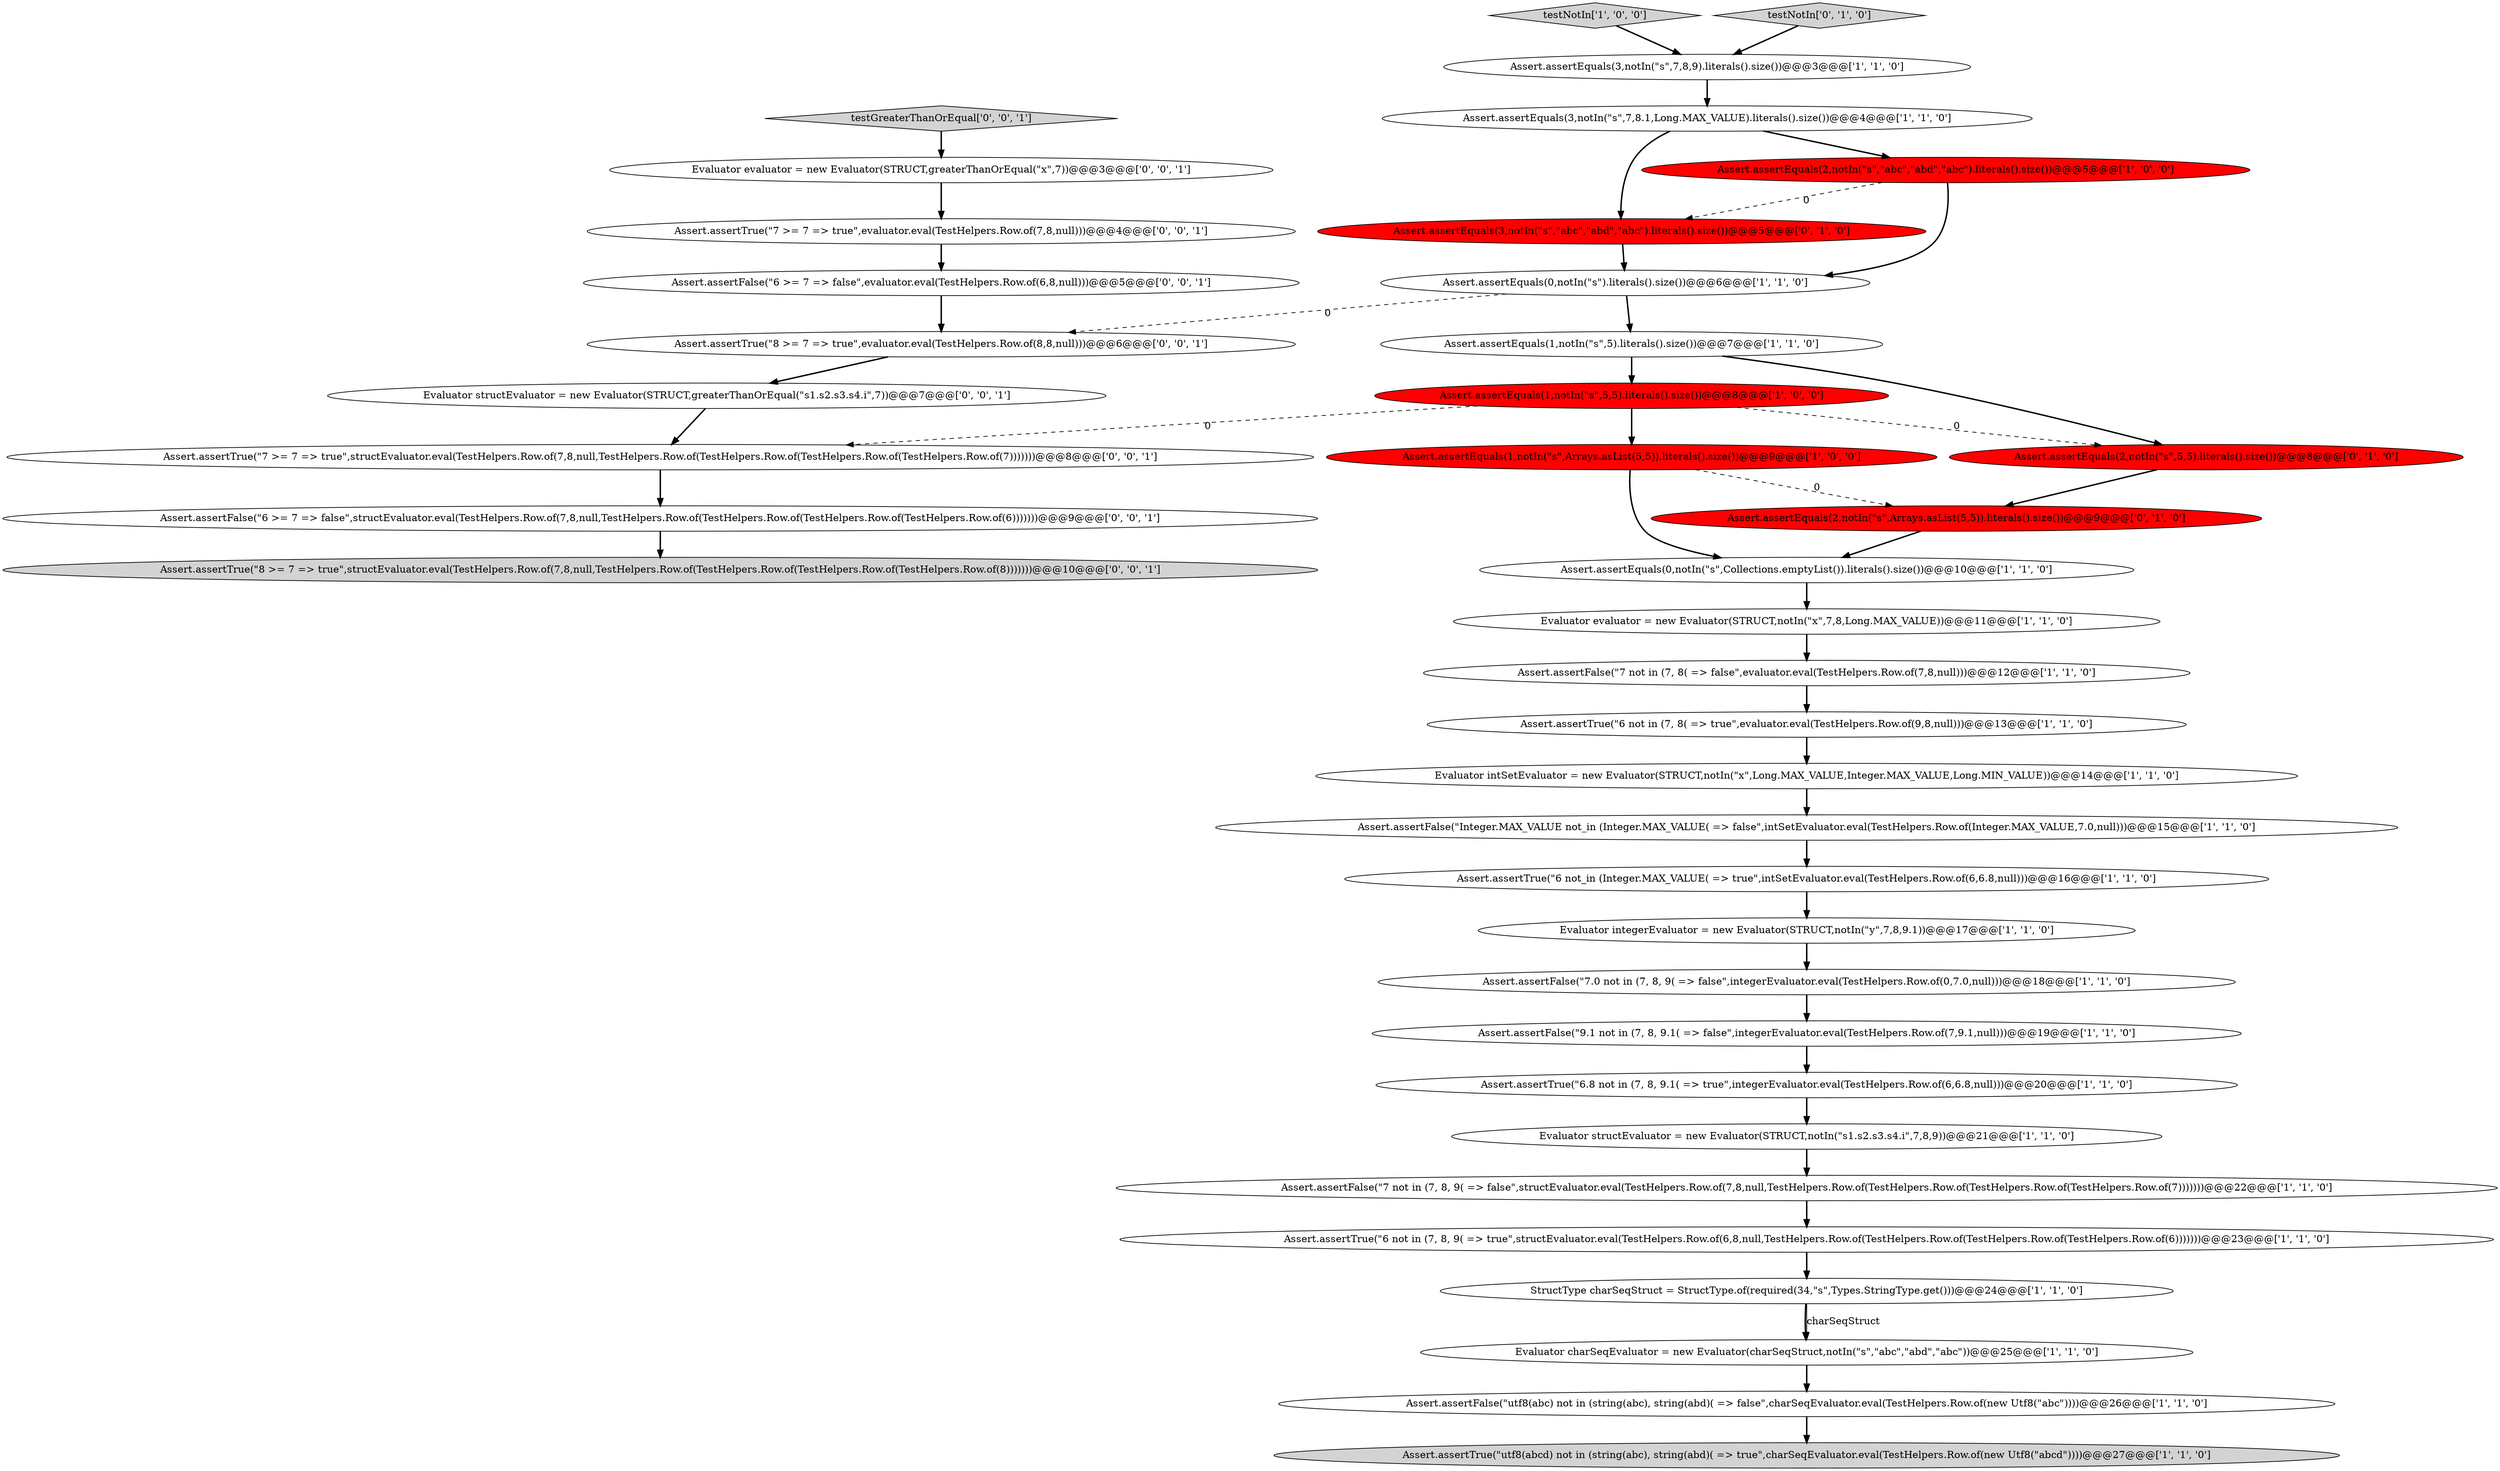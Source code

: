 digraph {
38 [style = filled, label = "Assert.assertTrue(\"8 >= 7 => true\",structEvaluator.eval(TestHelpers.Row.of(7,8,null,TestHelpers.Row.of(TestHelpers.Row.of(TestHelpers.Row.of(TestHelpers.Row.of(8)))))))@@@10@@@['0', '0', '1']", fillcolor = lightgray, shape = ellipse image = "AAA0AAABBB3BBB"];
24 [style = filled, label = "Assert.assertTrue(\"utf8(abcd) not in (string(abc), string(abd)( => true\",charSeqEvaluator.eval(TestHelpers.Row.of(new Utf8(\"abcd\"))))@@@27@@@['1', '1', '0']", fillcolor = lightgray, shape = ellipse image = "AAA0AAABBB1BBB"];
4 [style = filled, label = "Assert.assertEquals(1,notIn(\"s\",5).literals().size())@@@7@@@['1', '1', '0']", fillcolor = white, shape = ellipse image = "AAA0AAABBB1BBB"];
11 [style = filled, label = "Assert.assertEquals(0,notIn(\"s\",Collections.emptyList()).literals().size())@@@10@@@['1', '1', '0']", fillcolor = white, shape = ellipse image = "AAA0AAABBB1BBB"];
23 [style = filled, label = "Assert.assertTrue(\"6 not in (7, 8, 9( => true\",structEvaluator.eval(TestHelpers.Row.of(6,8,null,TestHelpers.Row.of(TestHelpers.Row.of(TestHelpers.Row.of(TestHelpers.Row.of(6)))))))@@@23@@@['1', '1', '0']", fillcolor = white, shape = ellipse image = "AAA0AAABBB1BBB"];
10 [style = filled, label = "Assert.assertEquals(1,notIn(\"s\",Arrays.asList(5,5)).literals().size())@@@9@@@['1', '0', '0']", fillcolor = red, shape = ellipse image = "AAA1AAABBB1BBB"];
17 [style = filled, label = "Assert.assertTrue(\"6 not in (7, 8( => true\",evaluator.eval(TestHelpers.Row.of(9,8,null)))@@@13@@@['1', '1', '0']", fillcolor = white, shape = ellipse image = "AAA0AAABBB1BBB"];
9 [style = filled, label = "Assert.assertTrue(\"6.8 not in (7, 8, 9.1( => true\",integerEvaluator.eval(TestHelpers.Row.of(6,6.8,null)))@@@20@@@['1', '1', '0']", fillcolor = white, shape = ellipse image = "AAA0AAABBB1BBB"];
7 [style = filled, label = "Evaluator charSeqEvaluator = new Evaluator(charSeqStruct,notIn(\"s\",\"abc\",\"abd\",\"abc\"))@@@25@@@['1', '1', '0']", fillcolor = white, shape = ellipse image = "AAA0AAABBB1BBB"];
0 [style = filled, label = "Assert.assertFalse(\"7 not in (7, 8, 9( => false\",structEvaluator.eval(TestHelpers.Row.of(7,8,null,TestHelpers.Row.of(TestHelpers.Row.of(TestHelpers.Row.of(TestHelpers.Row.of(7)))))))@@@22@@@['1', '1', '0']", fillcolor = white, shape = ellipse image = "AAA0AAABBB1BBB"];
16 [style = filled, label = "Assert.assertEquals(0,notIn(\"s\").literals().size())@@@6@@@['1', '1', '0']", fillcolor = white, shape = ellipse image = "AAA0AAABBB1BBB"];
33 [style = filled, label = "testGreaterThanOrEqual['0', '0', '1']", fillcolor = lightgray, shape = diamond image = "AAA0AAABBB3BBB"];
29 [style = filled, label = "Assert.assertEquals(2,notIn(\"s\",Arrays.asList(5,5)).literals().size())@@@9@@@['0', '1', '0']", fillcolor = red, shape = ellipse image = "AAA1AAABBB2BBB"];
15 [style = filled, label = "Assert.assertEquals(1,notIn(\"s\",5,5).literals().size())@@@8@@@['1', '0', '0']", fillcolor = red, shape = ellipse image = "AAA1AAABBB1BBB"];
35 [style = filled, label = "Assert.assertFalse(\"6 >= 7 => false\",structEvaluator.eval(TestHelpers.Row.of(7,8,null,TestHelpers.Row.of(TestHelpers.Row.of(TestHelpers.Row.of(TestHelpers.Row.of(6)))))))@@@9@@@['0', '0', '1']", fillcolor = white, shape = ellipse image = "AAA0AAABBB3BBB"];
6 [style = filled, label = "Evaluator integerEvaluator = new Evaluator(STRUCT,notIn(\"y\",7,8,9.1))@@@17@@@['1', '1', '0']", fillcolor = white, shape = ellipse image = "AAA0AAABBB1BBB"];
36 [style = filled, label = "Assert.assertTrue(\"7 >= 7 => true\",structEvaluator.eval(TestHelpers.Row.of(7,8,null,TestHelpers.Row.of(TestHelpers.Row.of(TestHelpers.Row.of(TestHelpers.Row.of(7)))))))@@@8@@@['0', '0', '1']", fillcolor = white, shape = ellipse image = "AAA0AAABBB3BBB"];
19 [style = filled, label = "Assert.assertFalse(\"Integer.MAX_VALUE not_in (Integer.MAX_VALUE( => false\",intSetEvaluator.eval(TestHelpers.Row.of(Integer.MAX_VALUE,7.0,null)))@@@15@@@['1', '1', '0']", fillcolor = white, shape = ellipse image = "AAA0AAABBB1BBB"];
25 [style = filled, label = "Assert.assertFalse(\"utf8(abc) not in (string(abc), string(abd)( => false\",charSeqEvaluator.eval(TestHelpers.Row.of(new Utf8(\"abc\"))))@@@26@@@['1', '1', '0']", fillcolor = white, shape = ellipse image = "AAA0AAABBB1BBB"];
26 [style = filled, label = "Assert.assertEquals(2,notIn(\"s\",5,5).literals().size())@@@8@@@['0', '1', '0']", fillcolor = red, shape = ellipse image = "AAA1AAABBB2BBB"];
14 [style = filled, label = "Assert.assertEquals(3,notIn(\"s\",7,8,9).literals().size())@@@3@@@['1', '1', '0']", fillcolor = white, shape = ellipse image = "AAA0AAABBB1BBB"];
34 [style = filled, label = "Assert.assertTrue(\"7 >= 7 => true\",evaluator.eval(TestHelpers.Row.of(7,8,null)))@@@4@@@['0', '0', '1']", fillcolor = white, shape = ellipse image = "AAA0AAABBB3BBB"];
12 [style = filled, label = "Assert.assertFalse(\"7.0 not in (7, 8, 9( => false\",integerEvaluator.eval(TestHelpers.Row.of(0,7.0,null)))@@@18@@@['1', '1', '0']", fillcolor = white, shape = ellipse image = "AAA0AAABBB1BBB"];
18 [style = filled, label = "Assert.assertFalse(\"9.1 not in (7, 8, 9.1( => false\",integerEvaluator.eval(TestHelpers.Row.of(7,9.1,null)))@@@19@@@['1', '1', '0']", fillcolor = white, shape = ellipse image = "AAA0AAABBB1BBB"];
32 [style = filled, label = "Evaluator structEvaluator = new Evaluator(STRUCT,greaterThanOrEqual(\"s1.s2.s3.s4.i\",7))@@@7@@@['0', '0', '1']", fillcolor = white, shape = ellipse image = "AAA0AAABBB3BBB"];
28 [style = filled, label = "Assert.assertEquals(3,notIn(\"s\",\"abc\",\"abd\",\"abc\").literals().size())@@@5@@@['0', '1', '0']", fillcolor = red, shape = ellipse image = "AAA1AAABBB2BBB"];
21 [style = filled, label = "Assert.assertEquals(3,notIn(\"s\",7,8.1,Long.MAX_VALUE).literals().size())@@@4@@@['1', '1', '0']", fillcolor = white, shape = ellipse image = "AAA0AAABBB1BBB"];
2 [style = filled, label = "Evaluator intSetEvaluator = new Evaluator(STRUCT,notIn(\"x\",Long.MAX_VALUE,Integer.MAX_VALUE,Long.MIN_VALUE))@@@14@@@['1', '1', '0']", fillcolor = white, shape = ellipse image = "AAA0AAABBB1BBB"];
20 [style = filled, label = "testNotIn['1', '0', '0']", fillcolor = lightgray, shape = diamond image = "AAA0AAABBB1BBB"];
3 [style = filled, label = "Assert.assertFalse(\"7 not in (7, 8( => false\",evaluator.eval(TestHelpers.Row.of(7,8,null)))@@@12@@@['1', '1', '0']", fillcolor = white, shape = ellipse image = "AAA0AAABBB1BBB"];
5 [style = filled, label = "Evaluator evaluator = new Evaluator(STRUCT,notIn(\"x\",7,8,Long.MAX_VALUE))@@@11@@@['1', '1', '0']", fillcolor = white, shape = ellipse image = "AAA0AAABBB1BBB"];
22 [style = filled, label = "Assert.assertTrue(\"6 not_in (Integer.MAX_VALUE( => true\",intSetEvaluator.eval(TestHelpers.Row.of(6,6.8,null)))@@@16@@@['1', '1', '0']", fillcolor = white, shape = ellipse image = "AAA0AAABBB1BBB"];
30 [style = filled, label = "Assert.assertFalse(\"6 >= 7 => false\",evaluator.eval(TestHelpers.Row.of(6,8,null)))@@@5@@@['0', '0', '1']", fillcolor = white, shape = ellipse image = "AAA0AAABBB3BBB"];
37 [style = filled, label = "Assert.assertTrue(\"8 >= 7 => true\",evaluator.eval(TestHelpers.Row.of(8,8,null)))@@@6@@@['0', '0', '1']", fillcolor = white, shape = ellipse image = "AAA0AAABBB3BBB"];
31 [style = filled, label = "Evaluator evaluator = new Evaluator(STRUCT,greaterThanOrEqual(\"x\",7))@@@3@@@['0', '0', '1']", fillcolor = white, shape = ellipse image = "AAA0AAABBB3BBB"];
1 [style = filled, label = "StructType charSeqStruct = StructType.of(required(34,\"s\",Types.StringType.get()))@@@24@@@['1', '1', '0']", fillcolor = white, shape = ellipse image = "AAA0AAABBB1BBB"];
8 [style = filled, label = "Assert.assertEquals(2,notIn(\"s\",\"abc\",\"abd\",\"abc\").literals().size())@@@5@@@['1', '0', '0']", fillcolor = red, shape = ellipse image = "AAA1AAABBB1BBB"];
13 [style = filled, label = "Evaluator structEvaluator = new Evaluator(STRUCT,notIn(\"s1.s2.s3.s4.i\",7,8,9))@@@21@@@['1', '1', '0']", fillcolor = white, shape = ellipse image = "AAA0AAABBB1BBB"];
27 [style = filled, label = "testNotIn['0', '1', '0']", fillcolor = lightgray, shape = diamond image = "AAA0AAABBB2BBB"];
5->3 [style = bold, label=""];
8->16 [style = bold, label=""];
15->10 [style = bold, label=""];
2->19 [style = bold, label=""];
16->37 [style = dashed, label="0"];
27->14 [style = bold, label=""];
26->29 [style = bold, label=""];
4->15 [style = bold, label=""];
21->8 [style = bold, label=""];
4->26 [style = bold, label=""];
20->14 [style = bold, label=""];
30->37 [style = bold, label=""];
8->28 [style = dashed, label="0"];
10->29 [style = dashed, label="0"];
15->36 [style = dashed, label="0"];
28->16 [style = bold, label=""];
1->7 [style = bold, label=""];
34->30 [style = bold, label=""];
21->28 [style = bold, label=""];
31->34 [style = bold, label=""];
25->24 [style = bold, label=""];
11->5 [style = bold, label=""];
29->11 [style = bold, label=""];
0->23 [style = bold, label=""];
17->2 [style = bold, label=""];
12->18 [style = bold, label=""];
18->9 [style = bold, label=""];
15->26 [style = dashed, label="0"];
23->1 [style = bold, label=""];
37->32 [style = bold, label=""];
32->36 [style = bold, label=""];
3->17 [style = bold, label=""];
22->6 [style = bold, label=""];
33->31 [style = bold, label=""];
7->25 [style = bold, label=""];
35->38 [style = bold, label=""];
16->4 [style = bold, label=""];
36->35 [style = bold, label=""];
19->22 [style = bold, label=""];
14->21 [style = bold, label=""];
1->7 [style = solid, label="charSeqStruct"];
13->0 [style = bold, label=""];
9->13 [style = bold, label=""];
10->11 [style = bold, label=""];
6->12 [style = bold, label=""];
}
